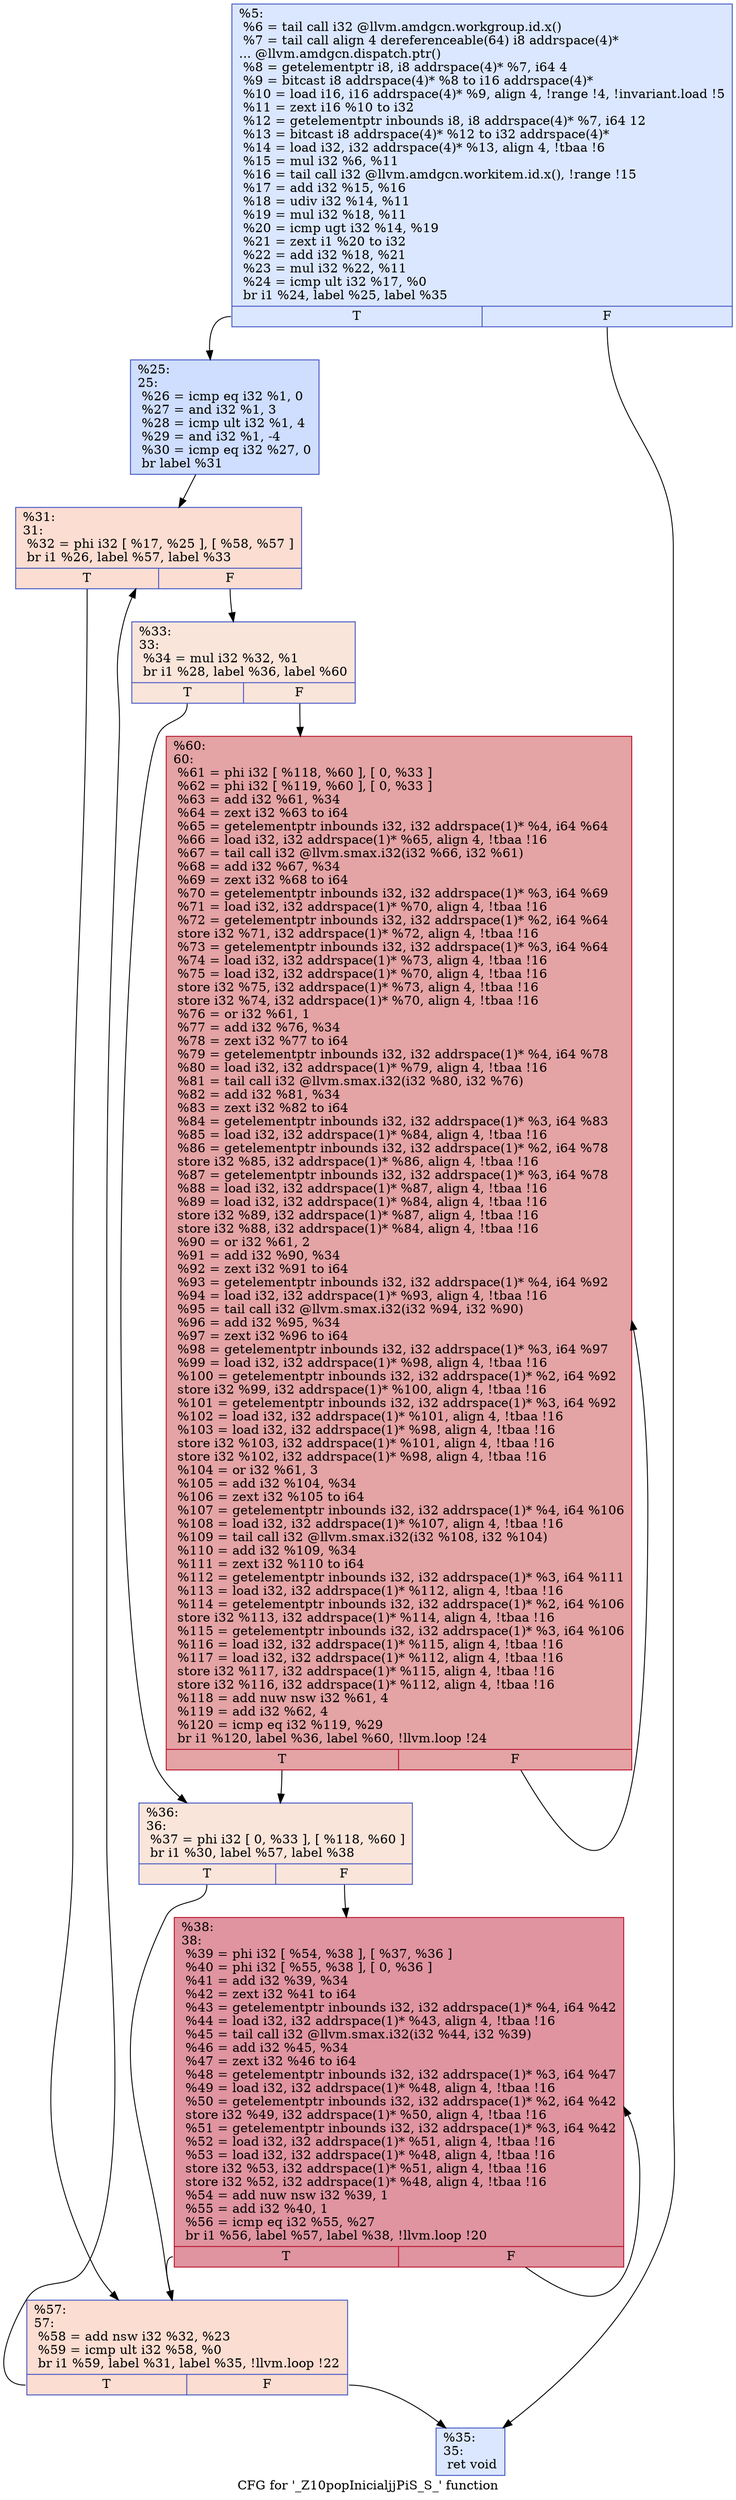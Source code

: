 digraph "CFG for '_Z10popInicialjjPiS_S_' function" {
	label="CFG for '_Z10popInicialjjPiS_S_' function";

	Node0x5b59a30 [shape=record,color="#3d50c3ff", style=filled, fillcolor="#aec9fc70",label="{%5:\l  %6 = tail call i32 @llvm.amdgcn.workgroup.id.x()\l  %7 = tail call align 4 dereferenceable(64) i8 addrspace(4)*\l... @llvm.amdgcn.dispatch.ptr()\l  %8 = getelementptr i8, i8 addrspace(4)* %7, i64 4\l  %9 = bitcast i8 addrspace(4)* %8 to i16 addrspace(4)*\l  %10 = load i16, i16 addrspace(4)* %9, align 4, !range !4, !invariant.load !5\l  %11 = zext i16 %10 to i32\l  %12 = getelementptr inbounds i8, i8 addrspace(4)* %7, i64 12\l  %13 = bitcast i8 addrspace(4)* %12 to i32 addrspace(4)*\l  %14 = load i32, i32 addrspace(4)* %13, align 4, !tbaa !6\l  %15 = mul i32 %6, %11\l  %16 = tail call i32 @llvm.amdgcn.workitem.id.x(), !range !15\l  %17 = add i32 %15, %16\l  %18 = udiv i32 %14, %11\l  %19 = mul i32 %18, %11\l  %20 = icmp ugt i32 %14, %19\l  %21 = zext i1 %20 to i32\l  %22 = add i32 %18, %21\l  %23 = mul i32 %22, %11\l  %24 = icmp ult i32 %17, %0\l  br i1 %24, label %25, label %35\l|{<s0>T|<s1>F}}"];
	Node0x5b59a30:s0 -> Node0x5b5bfa0;
	Node0x5b59a30:s1 -> Node0x5b5c030;
	Node0x5b5bfa0 [shape=record,color="#3d50c3ff", style=filled, fillcolor="#93b5fe70",label="{%25:\l25:                                               \l  %26 = icmp eq i32 %1, 0\l  %27 = and i32 %1, 3\l  %28 = icmp ult i32 %1, 4\l  %29 = and i32 %1, -4\l  %30 = icmp eq i32 %27, 0\l  br label %31\l}"];
	Node0x5b5bfa0 -> Node0x5b5c4d0;
	Node0x5b5c4d0 [shape=record,color="#3d50c3ff", style=filled, fillcolor="#f7b39670",label="{%31:\l31:                                               \l  %32 = phi i32 [ %17, %25 ], [ %58, %57 ]\l  br i1 %26, label %57, label %33\l|{<s0>T|<s1>F}}"];
	Node0x5b5c4d0:s0 -> Node0x5b5c5c0;
	Node0x5b5c4d0:s1 -> Node0x5b5bac0;
	Node0x5b5bac0 [shape=record,color="#3d50c3ff", style=filled, fillcolor="#f4c5ad70",label="{%33:\l33:                                               \l  %34 = mul i32 %32, %1\l  br i1 %28, label %36, label %60\l|{<s0>T|<s1>F}}"];
	Node0x5b5bac0:s0 -> Node0x5b5bb50;
	Node0x5b5bac0:s1 -> Node0x5b5ca50;
	Node0x5b5c030 [shape=record,color="#3d50c3ff", style=filled, fillcolor="#aec9fc70",label="{%35:\l35:                                               \l  ret void\l}"];
	Node0x5b5bb50 [shape=record,color="#3d50c3ff", style=filled, fillcolor="#f4c5ad70",label="{%36:\l36:                                               \l  %37 = phi i32 [ 0, %33 ], [ %118, %60 ]\l  br i1 %30, label %57, label %38\l|{<s0>T|<s1>F}}"];
	Node0x5b5bb50:s0 -> Node0x5b5c5c0;
	Node0x5b5bb50:s1 -> Node0x5b5cc90;
	Node0x5b5cc90 [shape=record,color="#b70d28ff", style=filled, fillcolor="#b70d2870",label="{%38:\l38:                                               \l  %39 = phi i32 [ %54, %38 ], [ %37, %36 ]\l  %40 = phi i32 [ %55, %38 ], [ 0, %36 ]\l  %41 = add i32 %39, %34\l  %42 = zext i32 %41 to i64\l  %43 = getelementptr inbounds i32, i32 addrspace(1)* %4, i64 %42\l  %44 = load i32, i32 addrspace(1)* %43, align 4, !tbaa !16\l  %45 = tail call i32 @llvm.smax.i32(i32 %44, i32 %39)\l  %46 = add i32 %45, %34\l  %47 = zext i32 %46 to i64\l  %48 = getelementptr inbounds i32, i32 addrspace(1)* %3, i64 %47\l  %49 = load i32, i32 addrspace(1)* %48, align 4, !tbaa !16\l  %50 = getelementptr inbounds i32, i32 addrspace(1)* %2, i64 %42\l  store i32 %49, i32 addrspace(1)* %50, align 4, !tbaa !16\l  %51 = getelementptr inbounds i32, i32 addrspace(1)* %3, i64 %42\l  %52 = load i32, i32 addrspace(1)* %51, align 4, !tbaa !16\l  %53 = load i32, i32 addrspace(1)* %48, align 4, !tbaa !16\l  store i32 %53, i32 addrspace(1)* %51, align 4, !tbaa !16\l  store i32 %52, i32 addrspace(1)* %48, align 4, !tbaa !16\l  %54 = add nuw nsw i32 %39, 1\l  %55 = add i32 %40, 1\l  %56 = icmp eq i32 %55, %27\l  br i1 %56, label %57, label %38, !llvm.loop !20\l|{<s0>T|<s1>F}}"];
	Node0x5b5cc90:s0 -> Node0x5b5c5c0;
	Node0x5b5cc90:s1 -> Node0x5b5cc90;
	Node0x5b5c5c0 [shape=record,color="#3d50c3ff", style=filled, fillcolor="#f7b39670",label="{%57:\l57:                                               \l  %58 = add nsw i32 %32, %23\l  %59 = icmp ult i32 %58, %0\l  br i1 %59, label %31, label %35, !llvm.loop !22\l|{<s0>T|<s1>F}}"];
	Node0x5b5c5c0:s0 -> Node0x5b5c4d0;
	Node0x5b5c5c0:s1 -> Node0x5b5c030;
	Node0x5b5ca50 [shape=record,color="#b70d28ff", style=filled, fillcolor="#c32e3170",label="{%60:\l60:                                               \l  %61 = phi i32 [ %118, %60 ], [ 0, %33 ]\l  %62 = phi i32 [ %119, %60 ], [ 0, %33 ]\l  %63 = add i32 %61, %34\l  %64 = zext i32 %63 to i64\l  %65 = getelementptr inbounds i32, i32 addrspace(1)* %4, i64 %64\l  %66 = load i32, i32 addrspace(1)* %65, align 4, !tbaa !16\l  %67 = tail call i32 @llvm.smax.i32(i32 %66, i32 %61)\l  %68 = add i32 %67, %34\l  %69 = zext i32 %68 to i64\l  %70 = getelementptr inbounds i32, i32 addrspace(1)* %3, i64 %69\l  %71 = load i32, i32 addrspace(1)* %70, align 4, !tbaa !16\l  %72 = getelementptr inbounds i32, i32 addrspace(1)* %2, i64 %64\l  store i32 %71, i32 addrspace(1)* %72, align 4, !tbaa !16\l  %73 = getelementptr inbounds i32, i32 addrspace(1)* %3, i64 %64\l  %74 = load i32, i32 addrspace(1)* %73, align 4, !tbaa !16\l  %75 = load i32, i32 addrspace(1)* %70, align 4, !tbaa !16\l  store i32 %75, i32 addrspace(1)* %73, align 4, !tbaa !16\l  store i32 %74, i32 addrspace(1)* %70, align 4, !tbaa !16\l  %76 = or i32 %61, 1\l  %77 = add i32 %76, %34\l  %78 = zext i32 %77 to i64\l  %79 = getelementptr inbounds i32, i32 addrspace(1)* %4, i64 %78\l  %80 = load i32, i32 addrspace(1)* %79, align 4, !tbaa !16\l  %81 = tail call i32 @llvm.smax.i32(i32 %80, i32 %76)\l  %82 = add i32 %81, %34\l  %83 = zext i32 %82 to i64\l  %84 = getelementptr inbounds i32, i32 addrspace(1)* %3, i64 %83\l  %85 = load i32, i32 addrspace(1)* %84, align 4, !tbaa !16\l  %86 = getelementptr inbounds i32, i32 addrspace(1)* %2, i64 %78\l  store i32 %85, i32 addrspace(1)* %86, align 4, !tbaa !16\l  %87 = getelementptr inbounds i32, i32 addrspace(1)* %3, i64 %78\l  %88 = load i32, i32 addrspace(1)* %87, align 4, !tbaa !16\l  %89 = load i32, i32 addrspace(1)* %84, align 4, !tbaa !16\l  store i32 %89, i32 addrspace(1)* %87, align 4, !tbaa !16\l  store i32 %88, i32 addrspace(1)* %84, align 4, !tbaa !16\l  %90 = or i32 %61, 2\l  %91 = add i32 %90, %34\l  %92 = zext i32 %91 to i64\l  %93 = getelementptr inbounds i32, i32 addrspace(1)* %4, i64 %92\l  %94 = load i32, i32 addrspace(1)* %93, align 4, !tbaa !16\l  %95 = tail call i32 @llvm.smax.i32(i32 %94, i32 %90)\l  %96 = add i32 %95, %34\l  %97 = zext i32 %96 to i64\l  %98 = getelementptr inbounds i32, i32 addrspace(1)* %3, i64 %97\l  %99 = load i32, i32 addrspace(1)* %98, align 4, !tbaa !16\l  %100 = getelementptr inbounds i32, i32 addrspace(1)* %2, i64 %92\l  store i32 %99, i32 addrspace(1)* %100, align 4, !tbaa !16\l  %101 = getelementptr inbounds i32, i32 addrspace(1)* %3, i64 %92\l  %102 = load i32, i32 addrspace(1)* %101, align 4, !tbaa !16\l  %103 = load i32, i32 addrspace(1)* %98, align 4, !tbaa !16\l  store i32 %103, i32 addrspace(1)* %101, align 4, !tbaa !16\l  store i32 %102, i32 addrspace(1)* %98, align 4, !tbaa !16\l  %104 = or i32 %61, 3\l  %105 = add i32 %104, %34\l  %106 = zext i32 %105 to i64\l  %107 = getelementptr inbounds i32, i32 addrspace(1)* %4, i64 %106\l  %108 = load i32, i32 addrspace(1)* %107, align 4, !tbaa !16\l  %109 = tail call i32 @llvm.smax.i32(i32 %108, i32 %104)\l  %110 = add i32 %109, %34\l  %111 = zext i32 %110 to i64\l  %112 = getelementptr inbounds i32, i32 addrspace(1)* %3, i64 %111\l  %113 = load i32, i32 addrspace(1)* %112, align 4, !tbaa !16\l  %114 = getelementptr inbounds i32, i32 addrspace(1)* %2, i64 %106\l  store i32 %113, i32 addrspace(1)* %114, align 4, !tbaa !16\l  %115 = getelementptr inbounds i32, i32 addrspace(1)* %3, i64 %106\l  %116 = load i32, i32 addrspace(1)* %115, align 4, !tbaa !16\l  %117 = load i32, i32 addrspace(1)* %112, align 4, !tbaa !16\l  store i32 %117, i32 addrspace(1)* %115, align 4, !tbaa !16\l  store i32 %116, i32 addrspace(1)* %112, align 4, !tbaa !16\l  %118 = add nuw nsw i32 %61, 4\l  %119 = add i32 %62, 4\l  %120 = icmp eq i32 %119, %29\l  br i1 %120, label %36, label %60, !llvm.loop !24\l|{<s0>T|<s1>F}}"];
	Node0x5b5ca50:s0 -> Node0x5b5bb50;
	Node0x5b5ca50:s1 -> Node0x5b5ca50;
}

